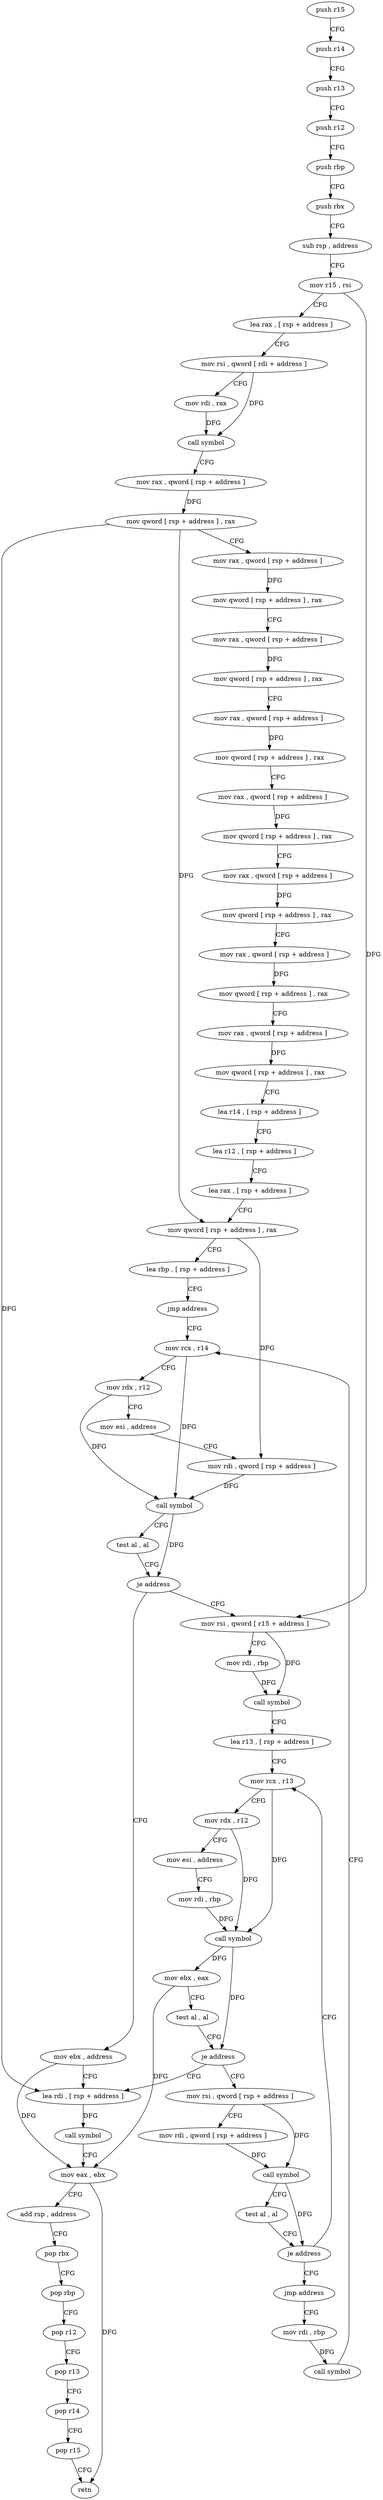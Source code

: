 digraph "func" {
"84299" [label = "push r15" ]
"84301" [label = "push r14" ]
"84303" [label = "push r13" ]
"84305" [label = "push r12" ]
"84307" [label = "push rbp" ]
"84308" [label = "push rbx" ]
"84309" [label = "sub rsp , address" ]
"84316" [label = "mov r15 , rsi" ]
"84319" [label = "lea rax , [ rsp + address ]" ]
"84324" [label = "mov rsi , qword [ rdi + address ]" ]
"84328" [label = "mov rdi , rax" ]
"84331" [label = "call symbol" ]
"84336" [label = "mov rax , qword [ rsp + address ]" ]
"84341" [label = "mov qword [ rsp + address ] , rax" ]
"84349" [label = "mov rax , qword [ rsp + address ]" ]
"84354" [label = "mov qword [ rsp + address ] , rax" ]
"84362" [label = "mov rax , qword [ rsp + address ]" ]
"84367" [label = "mov qword [ rsp + address ] , rax" ]
"84375" [label = "mov rax , qword [ rsp + address ]" ]
"84380" [label = "mov qword [ rsp + address ] , rax" ]
"84388" [label = "mov rax , qword [ rsp + address ]" ]
"84393" [label = "mov qword [ rsp + address ] , rax" ]
"84401" [label = "mov rax , qword [ rsp + address ]" ]
"84406" [label = "mov qword [ rsp + address ] , rax" ]
"84414" [label = "mov rax , qword [ rsp + address ]" ]
"84419" [label = "mov qword [ rsp + address ] , rax" ]
"84427" [label = "mov rax , qword [ rsp + address ]" ]
"84432" [label = "mov qword [ rsp + address ] , rax" ]
"84440" [label = "lea r14 , [ rsp + address ]" ]
"84448" [label = "lea r12 , [ rsp + address ]" ]
"84456" [label = "lea rax , [ rsp + address ]" ]
"84464" [label = "mov qword [ rsp + address ] , rax" ]
"84469" [label = "lea rbp , [ rsp + address ]" ]
"84474" [label = "jmp address" ]
"84522" [label = "mov rcx , r14" ]
"84525" [label = "mov rdx , r12" ]
"84528" [label = "mov esi , address" ]
"84533" [label = "mov rdi , qword [ rsp + address ]" ]
"84538" [label = "call symbol" ]
"84543" [label = "test al , al" ]
"84545" [label = "je address" ]
"84476" [label = "mov ebx , address" ]
"84547" [label = "mov rsi , qword [ r15 + address ]" ]
"84481" [label = "lea rdi , [ rsp + address ]" ]
"84551" [label = "mov rdi , rbp" ]
"84554" [label = "call symbol" ]
"84559" [label = "lea r13 , [ rsp + address ]" ]
"84564" [label = "mov rcx , r13" ]
"84489" [label = "call symbol" ]
"84494" [label = "mov eax , ebx" ]
"84496" [label = "add rsp , address" ]
"84503" [label = "pop rbx" ]
"84504" [label = "pop rbp" ]
"84505" [label = "pop r12" ]
"84507" [label = "pop r13" ]
"84509" [label = "pop r14" ]
"84511" [label = "pop r15" ]
"84513" [label = "retn" ]
"84589" [label = "mov rsi , qword [ rsp + address ]" ]
"84594" [label = "mov rdi , qword [ rsp + address ]" ]
"84602" [label = "call symbol" ]
"84607" [label = "test al , al" ]
"84609" [label = "je address" ]
"84611" [label = "jmp address" ]
"84567" [label = "mov rdx , r12" ]
"84570" [label = "mov esi , address" ]
"84575" [label = "mov rdi , rbp" ]
"84578" [label = "call symbol" ]
"84583" [label = "mov ebx , eax" ]
"84585" [label = "test al , al" ]
"84587" [label = "je address" ]
"84514" [label = "mov rdi , rbp" ]
"84517" [label = "call symbol" ]
"84299" -> "84301" [ label = "CFG" ]
"84301" -> "84303" [ label = "CFG" ]
"84303" -> "84305" [ label = "CFG" ]
"84305" -> "84307" [ label = "CFG" ]
"84307" -> "84308" [ label = "CFG" ]
"84308" -> "84309" [ label = "CFG" ]
"84309" -> "84316" [ label = "CFG" ]
"84316" -> "84319" [ label = "CFG" ]
"84316" -> "84547" [ label = "DFG" ]
"84319" -> "84324" [ label = "CFG" ]
"84324" -> "84328" [ label = "CFG" ]
"84324" -> "84331" [ label = "DFG" ]
"84328" -> "84331" [ label = "DFG" ]
"84331" -> "84336" [ label = "CFG" ]
"84336" -> "84341" [ label = "DFG" ]
"84341" -> "84349" [ label = "CFG" ]
"84341" -> "84464" [ label = "DFG" ]
"84341" -> "84481" [ label = "DFG" ]
"84349" -> "84354" [ label = "DFG" ]
"84354" -> "84362" [ label = "CFG" ]
"84362" -> "84367" [ label = "DFG" ]
"84367" -> "84375" [ label = "CFG" ]
"84375" -> "84380" [ label = "DFG" ]
"84380" -> "84388" [ label = "CFG" ]
"84388" -> "84393" [ label = "DFG" ]
"84393" -> "84401" [ label = "CFG" ]
"84401" -> "84406" [ label = "DFG" ]
"84406" -> "84414" [ label = "CFG" ]
"84414" -> "84419" [ label = "DFG" ]
"84419" -> "84427" [ label = "CFG" ]
"84427" -> "84432" [ label = "DFG" ]
"84432" -> "84440" [ label = "CFG" ]
"84440" -> "84448" [ label = "CFG" ]
"84448" -> "84456" [ label = "CFG" ]
"84456" -> "84464" [ label = "CFG" ]
"84464" -> "84469" [ label = "CFG" ]
"84464" -> "84533" [ label = "DFG" ]
"84469" -> "84474" [ label = "CFG" ]
"84474" -> "84522" [ label = "CFG" ]
"84522" -> "84525" [ label = "CFG" ]
"84522" -> "84538" [ label = "DFG" ]
"84525" -> "84528" [ label = "CFG" ]
"84525" -> "84538" [ label = "DFG" ]
"84528" -> "84533" [ label = "CFG" ]
"84533" -> "84538" [ label = "DFG" ]
"84538" -> "84543" [ label = "CFG" ]
"84538" -> "84545" [ label = "DFG" ]
"84543" -> "84545" [ label = "CFG" ]
"84545" -> "84476" [ label = "CFG" ]
"84545" -> "84547" [ label = "CFG" ]
"84476" -> "84481" [ label = "CFG" ]
"84476" -> "84494" [ label = "DFG" ]
"84547" -> "84551" [ label = "CFG" ]
"84547" -> "84554" [ label = "DFG" ]
"84481" -> "84489" [ label = "DFG" ]
"84551" -> "84554" [ label = "DFG" ]
"84554" -> "84559" [ label = "CFG" ]
"84559" -> "84564" [ label = "CFG" ]
"84564" -> "84567" [ label = "CFG" ]
"84564" -> "84578" [ label = "DFG" ]
"84489" -> "84494" [ label = "CFG" ]
"84494" -> "84496" [ label = "CFG" ]
"84494" -> "84513" [ label = "DFG" ]
"84496" -> "84503" [ label = "CFG" ]
"84503" -> "84504" [ label = "CFG" ]
"84504" -> "84505" [ label = "CFG" ]
"84505" -> "84507" [ label = "CFG" ]
"84507" -> "84509" [ label = "CFG" ]
"84509" -> "84511" [ label = "CFG" ]
"84511" -> "84513" [ label = "CFG" ]
"84589" -> "84594" [ label = "CFG" ]
"84589" -> "84602" [ label = "DFG" ]
"84594" -> "84602" [ label = "DFG" ]
"84602" -> "84607" [ label = "CFG" ]
"84602" -> "84609" [ label = "DFG" ]
"84607" -> "84609" [ label = "CFG" ]
"84609" -> "84564" [ label = "CFG" ]
"84609" -> "84611" [ label = "CFG" ]
"84611" -> "84514" [ label = "CFG" ]
"84567" -> "84570" [ label = "CFG" ]
"84567" -> "84578" [ label = "DFG" ]
"84570" -> "84575" [ label = "CFG" ]
"84575" -> "84578" [ label = "DFG" ]
"84578" -> "84583" [ label = "DFG" ]
"84578" -> "84587" [ label = "DFG" ]
"84583" -> "84585" [ label = "CFG" ]
"84583" -> "84494" [ label = "DFG" ]
"84585" -> "84587" [ label = "CFG" ]
"84587" -> "84481" [ label = "CFG" ]
"84587" -> "84589" [ label = "CFG" ]
"84514" -> "84517" [ label = "DFG" ]
"84517" -> "84522" [ label = "CFG" ]
}
